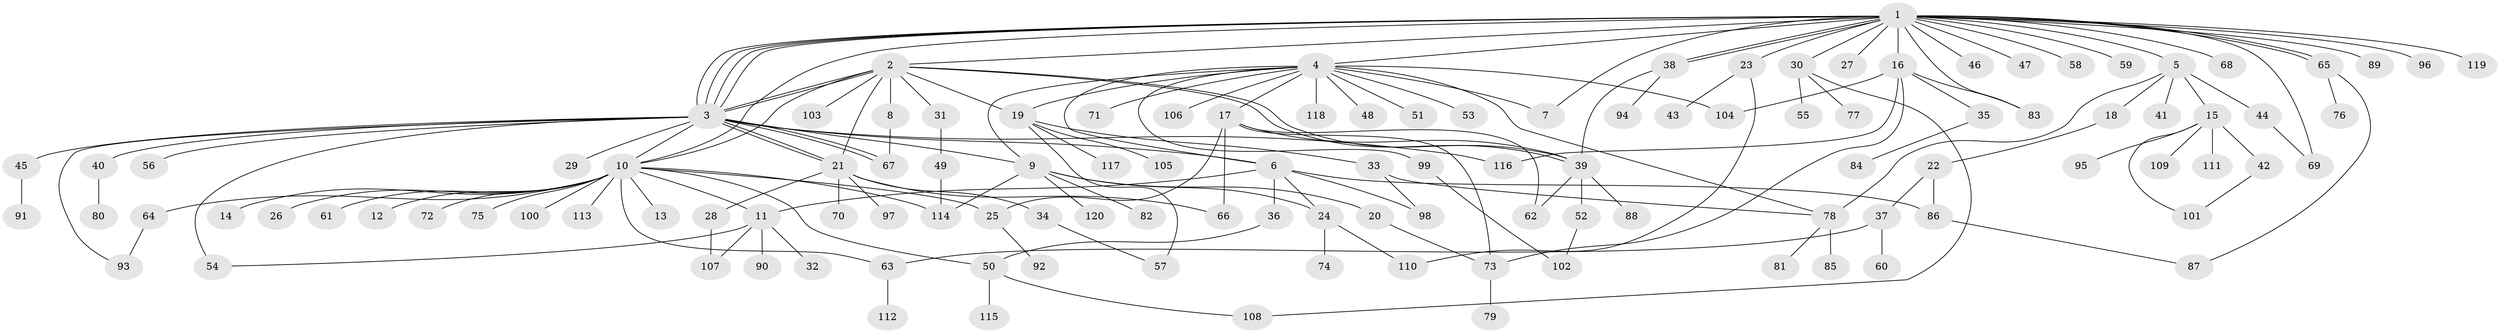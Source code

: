 // coarse degree distribution, {8: 0.016666666666666666, 1: 0.8333333333333334, 5: 0.016666666666666666, 6: 0.016666666666666666, 9: 0.016666666666666666, 2: 0.06666666666666667, 4: 0.016666666666666666, 34: 0.016666666666666666}
// Generated by graph-tools (version 1.1) at 2025/50/03/04/25 21:50:04]
// undirected, 120 vertices, 167 edges
graph export_dot {
graph [start="1"]
  node [color=gray90,style=filled];
  1;
  2;
  3;
  4;
  5;
  6;
  7;
  8;
  9;
  10;
  11;
  12;
  13;
  14;
  15;
  16;
  17;
  18;
  19;
  20;
  21;
  22;
  23;
  24;
  25;
  26;
  27;
  28;
  29;
  30;
  31;
  32;
  33;
  34;
  35;
  36;
  37;
  38;
  39;
  40;
  41;
  42;
  43;
  44;
  45;
  46;
  47;
  48;
  49;
  50;
  51;
  52;
  53;
  54;
  55;
  56;
  57;
  58;
  59;
  60;
  61;
  62;
  63;
  64;
  65;
  66;
  67;
  68;
  69;
  70;
  71;
  72;
  73;
  74;
  75;
  76;
  77;
  78;
  79;
  80;
  81;
  82;
  83;
  84;
  85;
  86;
  87;
  88;
  89;
  90;
  91;
  92;
  93;
  94;
  95;
  96;
  97;
  98;
  99;
  100;
  101;
  102;
  103;
  104;
  105;
  106;
  107;
  108;
  109;
  110;
  111;
  112;
  113;
  114;
  115;
  116;
  117;
  118;
  119;
  120;
  1 -- 2;
  1 -- 3;
  1 -- 3;
  1 -- 3;
  1 -- 3;
  1 -- 4;
  1 -- 5;
  1 -- 7;
  1 -- 10;
  1 -- 16;
  1 -- 23;
  1 -- 27;
  1 -- 30;
  1 -- 38;
  1 -- 38;
  1 -- 46;
  1 -- 47;
  1 -- 58;
  1 -- 59;
  1 -- 65;
  1 -- 65;
  1 -- 68;
  1 -- 69;
  1 -- 83;
  1 -- 89;
  1 -- 96;
  1 -- 119;
  2 -- 3;
  2 -- 3;
  2 -- 8;
  2 -- 10;
  2 -- 19;
  2 -- 21;
  2 -- 31;
  2 -- 39;
  2 -- 39;
  2 -- 103;
  3 -- 6;
  3 -- 9;
  3 -- 10;
  3 -- 21;
  3 -- 21;
  3 -- 29;
  3 -- 40;
  3 -- 45;
  3 -- 54;
  3 -- 56;
  3 -- 67;
  3 -- 67;
  3 -- 93;
  3 -- 116;
  4 -- 6;
  4 -- 7;
  4 -- 9;
  4 -- 17;
  4 -- 19;
  4 -- 48;
  4 -- 51;
  4 -- 53;
  4 -- 71;
  4 -- 78;
  4 -- 99;
  4 -- 104;
  4 -- 106;
  4 -- 118;
  5 -- 15;
  5 -- 18;
  5 -- 41;
  5 -- 44;
  5 -- 78;
  6 -- 11;
  6 -- 24;
  6 -- 36;
  6 -- 86;
  6 -- 98;
  8 -- 67;
  9 -- 20;
  9 -- 24;
  9 -- 82;
  9 -- 114;
  9 -- 120;
  10 -- 11;
  10 -- 12;
  10 -- 13;
  10 -- 14;
  10 -- 25;
  10 -- 26;
  10 -- 50;
  10 -- 61;
  10 -- 63;
  10 -- 64;
  10 -- 72;
  10 -- 75;
  10 -- 100;
  10 -- 113;
  10 -- 114;
  11 -- 32;
  11 -- 54;
  11 -- 90;
  11 -- 107;
  15 -- 42;
  15 -- 95;
  15 -- 101;
  15 -- 109;
  15 -- 111;
  16 -- 35;
  16 -- 73;
  16 -- 83;
  16 -- 104;
  16 -- 116;
  17 -- 25;
  17 -- 39;
  17 -- 62;
  17 -- 66;
  17 -- 73;
  18 -- 22;
  19 -- 33;
  19 -- 57;
  19 -- 105;
  19 -- 117;
  20 -- 73;
  21 -- 28;
  21 -- 34;
  21 -- 66;
  21 -- 70;
  21 -- 97;
  22 -- 37;
  22 -- 86;
  23 -- 43;
  23 -- 110;
  24 -- 74;
  24 -- 110;
  25 -- 92;
  28 -- 107;
  30 -- 55;
  30 -- 77;
  30 -- 108;
  31 -- 49;
  33 -- 78;
  33 -- 98;
  34 -- 57;
  35 -- 84;
  36 -- 50;
  37 -- 60;
  37 -- 63;
  38 -- 39;
  38 -- 94;
  39 -- 52;
  39 -- 62;
  39 -- 88;
  40 -- 80;
  42 -- 101;
  44 -- 69;
  45 -- 91;
  49 -- 114;
  50 -- 108;
  50 -- 115;
  52 -- 102;
  63 -- 112;
  64 -- 93;
  65 -- 76;
  65 -- 87;
  73 -- 79;
  78 -- 81;
  78 -- 85;
  86 -- 87;
  99 -- 102;
}

